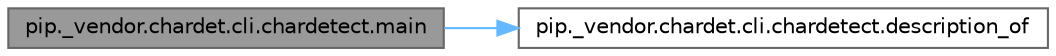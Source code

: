 digraph "pip._vendor.chardet.cli.chardetect.main"
{
 // LATEX_PDF_SIZE
  bgcolor="transparent";
  edge [fontname=Helvetica,fontsize=10,labelfontname=Helvetica,labelfontsize=10];
  node [fontname=Helvetica,fontsize=10,shape=box,height=0.2,width=0.4];
  rankdir="LR";
  Node1 [id="Node000001",label="pip._vendor.chardet.cli.chardetect.main",height=0.2,width=0.4,color="gray40", fillcolor="grey60", style="filled", fontcolor="black",tooltip=" "];
  Node1 -> Node2 [id="edge1_Node000001_Node000002",color="steelblue1",style="solid",tooltip=" "];
  Node2 [id="Node000002",label="pip._vendor.chardet.cli.chardetect.description_of",height=0.2,width=0.4,color="grey40", fillcolor="white", style="filled",URL="$namespacepip_1_1__vendor_1_1chardet_1_1cli_1_1chardetect.html#a4a442babedbf1e76c06f241dde1b0176",tooltip=" "];
}
